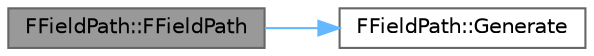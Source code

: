 digraph "FFieldPath::FFieldPath"
{
 // INTERACTIVE_SVG=YES
 // LATEX_PDF_SIZE
  bgcolor="transparent";
  edge [fontname=Helvetica,fontsize=10,labelfontname=Helvetica,labelfontsize=10];
  node [fontname=Helvetica,fontsize=10,shape=box,height=0.2,width=0.4];
  rankdir="LR";
  Node1 [id="Node000001",label="FFieldPath::FFieldPath",height=0.2,width=0.4,color="gray40", fillcolor="grey60", style="filled", fontcolor="black",tooltip=" "];
  Node1 -> Node2 [id="edge1_Node000001_Node000002",color="steelblue1",style="solid",tooltip=" "];
  Node2 [id="Node000002",label="FFieldPath::Generate",height=0.2,width=0.4,color="grey40", fillcolor="white", style="filled",URL="$d7/d92/structFFieldPath.html#a5c6a359be6442a652cd3aa24743142ee",tooltip="Generates path from the passed in field pointer."];
}
